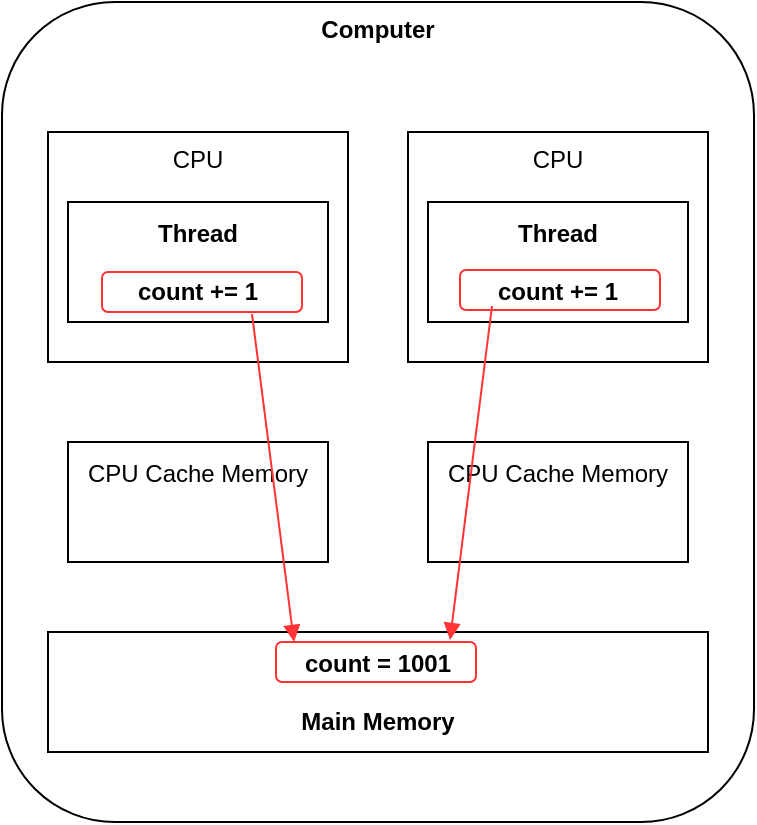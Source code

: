<mxfile version="26.1.1">
  <diagram name="Page-1" id="VzOaNJSRIiWLRgX2DEZC">
    <mxGraphModel dx="1114" dy="878" grid="1" gridSize="10" guides="1" tooltips="1" connect="1" arrows="1" fold="1" page="1" pageScale="1" pageWidth="827" pageHeight="1169" math="0" shadow="0">
      <root>
        <mxCell id="0" />
        <mxCell id="1" parent="0" />
        <mxCell id="PNe7LOD3XVg6HXiCsmYd-1" value="Computer" style="rounded=1;whiteSpace=wrap;html=1;fontStyle=1;verticalAlign=top;" vertex="1" parent="1">
          <mxGeometry x="143" y="90" width="376" height="410" as="geometry" />
        </mxCell>
        <mxCell id="PNe7LOD3XVg6HXiCsmYd-2" value="CPU" style="rounded=0;whiteSpace=wrap;html=1;verticalAlign=top;" vertex="1" parent="1">
          <mxGeometry x="166" y="155" width="150" height="115" as="geometry" />
        </mxCell>
        <mxCell id="PNe7LOD3XVg6HXiCsmYd-3" value="&lt;div&gt;&lt;span&gt;count = 1001&lt;/span&gt;&lt;/div&gt;&lt;div&gt;&lt;br&gt;&lt;/div&gt;Main Memory" style="rounded=0;whiteSpace=wrap;html=1;fontStyle=1" vertex="1" parent="1">
          <mxGeometry x="166" y="405" width="330" height="60" as="geometry" />
        </mxCell>
        <mxCell id="PNe7LOD3XVg6HXiCsmYd-4" value="CPU Cache Memory&lt;div&gt;&lt;br&gt;&lt;/div&gt;&lt;div&gt;&lt;br&gt;&lt;/div&gt;" style="rounded=0;whiteSpace=wrap;html=1;fontStyle=0" vertex="1" parent="1">
          <mxGeometry x="176" y="310" width="130" height="60" as="geometry" />
        </mxCell>
        <mxCell id="PNe7LOD3XVg6HXiCsmYd-5" value="Thread&lt;div&gt;&lt;br&gt;&lt;/div&gt;&lt;div&gt;&lt;span&gt;count += 1&lt;/span&gt;&lt;/div&gt;" style="rounded=0;whiteSpace=wrap;html=1;fontStyle=1" vertex="1" parent="1">
          <mxGeometry x="176" y="190" width="130" height="60" as="geometry" />
        </mxCell>
        <mxCell id="PNe7LOD3XVg6HXiCsmYd-6" value="CPU" style="rounded=0;whiteSpace=wrap;html=1;verticalAlign=top;" vertex="1" parent="1">
          <mxGeometry x="346" y="155" width="150" height="115" as="geometry" />
        </mxCell>
        <mxCell id="PNe7LOD3XVg6HXiCsmYd-7" value="CPU Cache Memory&lt;div&gt;&lt;br&gt;&lt;/div&gt;&lt;div&gt;&lt;br&gt;&lt;/div&gt;" style="rounded=0;whiteSpace=wrap;html=1;" vertex="1" parent="1">
          <mxGeometry x="356" y="310" width="130" height="60" as="geometry" />
        </mxCell>
        <mxCell id="PNe7LOD3XVg6HXiCsmYd-8" value="Thread&lt;div&gt;&lt;br&gt;&lt;/div&gt;&lt;div&gt;count += 1&lt;/div&gt;" style="rounded=0;whiteSpace=wrap;html=1;fontStyle=1" vertex="1" parent="1">
          <mxGeometry x="356" y="190" width="130" height="60" as="geometry" />
        </mxCell>
        <mxCell id="PNe7LOD3XVg6HXiCsmYd-9" value="" style="rounded=1;whiteSpace=wrap;html=1;strokeColor=#FF3333;fillColor=none;" vertex="1" parent="1">
          <mxGeometry x="280" y="410" width="100" height="20" as="geometry" />
        </mxCell>
        <mxCell id="PNe7LOD3XVg6HXiCsmYd-10" value="" style="rounded=1;whiteSpace=wrap;html=1;strokeColor=#FF3333;fillColor=none;" vertex="1" parent="1">
          <mxGeometry x="193" y="225" width="100" height="20" as="geometry" />
        </mxCell>
        <mxCell id="PNe7LOD3XVg6HXiCsmYd-11" value="" style="endArrow=none;html=1;rounded=0;exitX=0.09;exitY=-0.05;exitDx=0;exitDy=0;exitPerimeter=0;entryX=0.75;entryY=1;entryDx=0;entryDy=0;endFill=1;strokeColor=#FF3333;startArrow=block;startFill=1;" edge="1" parent="1">
          <mxGeometry width="50" height="50" relative="1" as="geometry">
            <mxPoint x="289" y="410" as="sourcePoint" />
            <mxPoint x="268" y="246" as="targetPoint" />
          </mxGeometry>
        </mxCell>
        <mxCell id="PNe7LOD3XVg6HXiCsmYd-12" value="" style="endArrow=none;html=1;rounded=0;exitX=0.09;exitY=-0.05;exitDx=0;exitDy=0;exitPerimeter=0;endFill=1;strokeColor=#FF3333;entryX=0.16;entryY=0.9;entryDx=0;entryDy=0;entryPerimeter=0;startArrow=block;startFill=1;" edge="1" parent="1" target="PNe7LOD3XVg6HXiCsmYd-13">
          <mxGeometry width="50" height="50" relative="1" as="geometry">
            <mxPoint x="367" y="409" as="sourcePoint" />
            <mxPoint x="377" y="250" as="targetPoint" />
          </mxGeometry>
        </mxCell>
        <mxCell id="PNe7LOD3XVg6HXiCsmYd-13" value="" style="rounded=1;whiteSpace=wrap;html=1;strokeColor=#FF3333;fillColor=none;" vertex="1" parent="1">
          <mxGeometry x="372" y="224" width="100" height="20" as="geometry" />
        </mxCell>
      </root>
    </mxGraphModel>
  </diagram>
</mxfile>
